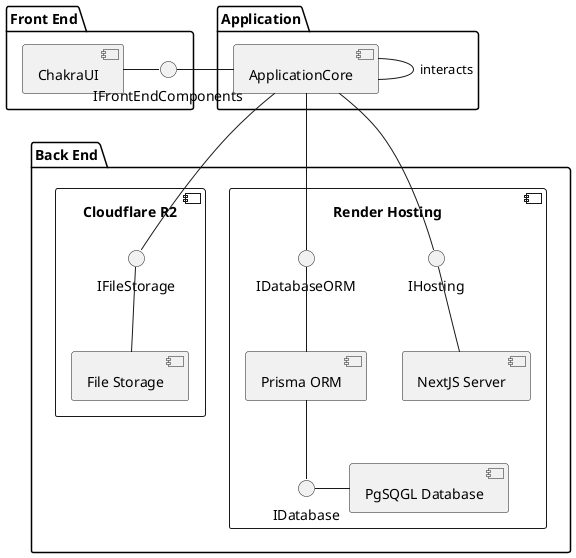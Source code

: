 @startuml NextJS Application Architecture

' Main component representing the NextJS application
package "Application" as Application {
    component ApplicationCore
}

package "Front End" as FrontEnd{
    component ChakraUI 
    interface IFrontEndComponents
}

package "Back End" as BackEnd{
    
    component "Render Hosting" as Render{
        interface "IDatabaseORM" as IDatabaseORM
        component "Prisma ORM" as Prisma 
        interface "IDatabase" as IDatabaseLowLevel
        component "PgSQGL Database" as DatabaseBackend
        component "NextJS Server" as NextJSServer 
        interface IHosting
        
    }
    component "Cloudflare R2" as R2 {
      interface "IFileStorage" as IFileStorage
        component "File Storage" as Storage
    }
}


ChakraUI - IFrontEndComponents
ApplicationCore - IFrontEndComponents

' Define relationships with proper UML notation
ApplicationCore - ApplicationCore : interacts

ApplicationCore -- IDatabaseORM
Prisma -- IDatabaseLowLevel
IDatabaseLowLevel - DatabaseBackend
IDatabaseORM -- Prisma

IHosting -- NextJSServer 
IHosting - ApplicationCore


IFileStorage -- Storage
ApplicationCore -- IFileStorage

@enduml
